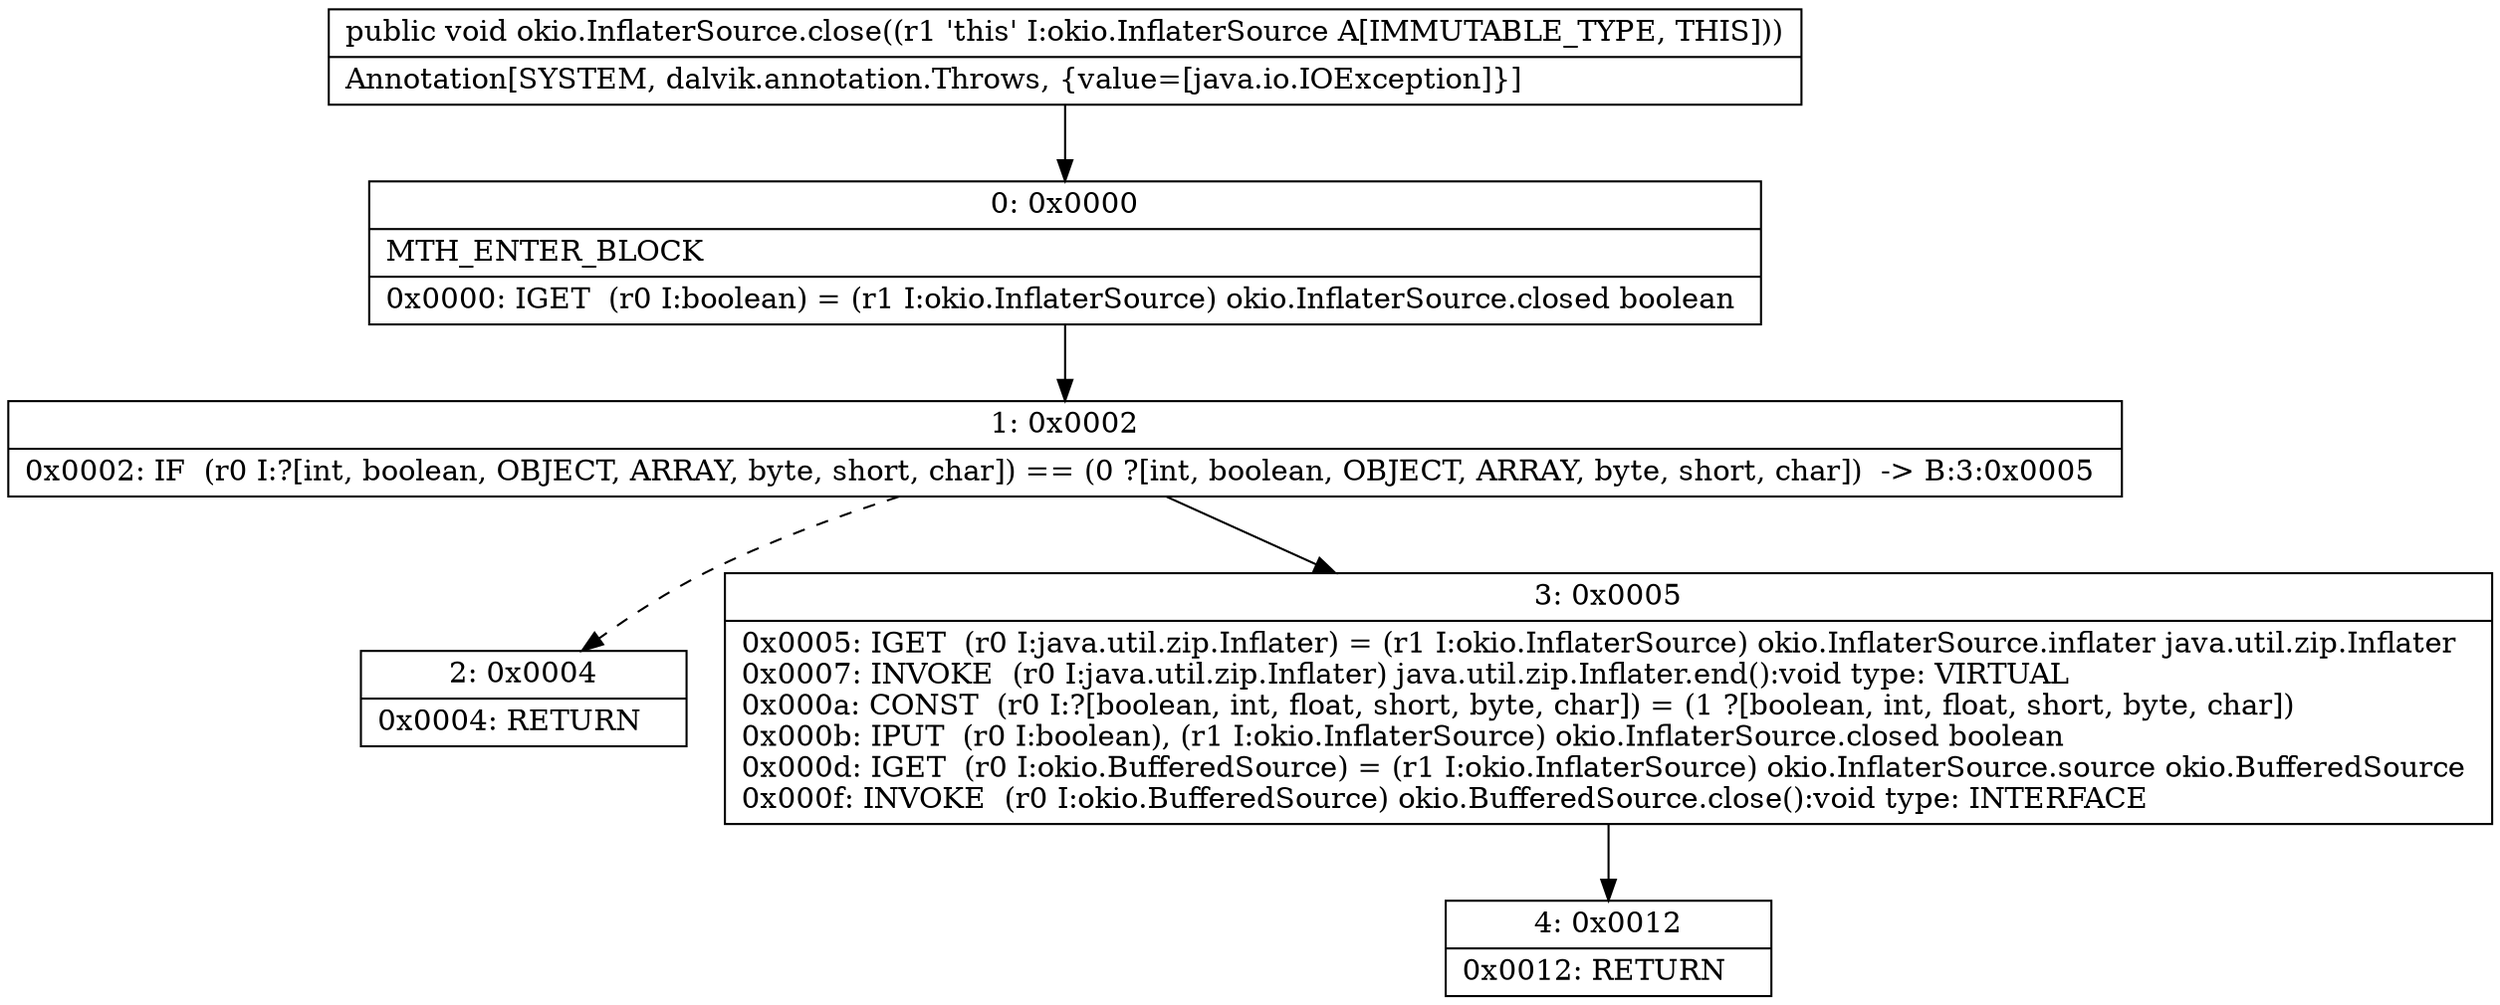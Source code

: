 digraph "CFG forokio.InflaterSource.close()V" {
Node_0 [shape=record,label="{0\:\ 0x0000|MTH_ENTER_BLOCK\l|0x0000: IGET  (r0 I:boolean) = (r1 I:okio.InflaterSource) okio.InflaterSource.closed boolean \l}"];
Node_1 [shape=record,label="{1\:\ 0x0002|0x0002: IF  (r0 I:?[int, boolean, OBJECT, ARRAY, byte, short, char]) == (0 ?[int, boolean, OBJECT, ARRAY, byte, short, char])  \-\> B:3:0x0005 \l}"];
Node_2 [shape=record,label="{2\:\ 0x0004|0x0004: RETURN   \l}"];
Node_3 [shape=record,label="{3\:\ 0x0005|0x0005: IGET  (r0 I:java.util.zip.Inflater) = (r1 I:okio.InflaterSource) okio.InflaterSource.inflater java.util.zip.Inflater \l0x0007: INVOKE  (r0 I:java.util.zip.Inflater) java.util.zip.Inflater.end():void type: VIRTUAL \l0x000a: CONST  (r0 I:?[boolean, int, float, short, byte, char]) = (1 ?[boolean, int, float, short, byte, char]) \l0x000b: IPUT  (r0 I:boolean), (r1 I:okio.InflaterSource) okio.InflaterSource.closed boolean \l0x000d: IGET  (r0 I:okio.BufferedSource) = (r1 I:okio.InflaterSource) okio.InflaterSource.source okio.BufferedSource \l0x000f: INVOKE  (r0 I:okio.BufferedSource) okio.BufferedSource.close():void type: INTERFACE \l}"];
Node_4 [shape=record,label="{4\:\ 0x0012|0x0012: RETURN   \l}"];
MethodNode[shape=record,label="{public void okio.InflaterSource.close((r1 'this' I:okio.InflaterSource A[IMMUTABLE_TYPE, THIS]))  | Annotation[SYSTEM, dalvik.annotation.Throws, \{value=[java.io.IOException]\}]\l}"];
MethodNode -> Node_0;
Node_0 -> Node_1;
Node_1 -> Node_2[style=dashed];
Node_1 -> Node_3;
Node_3 -> Node_4;
}

